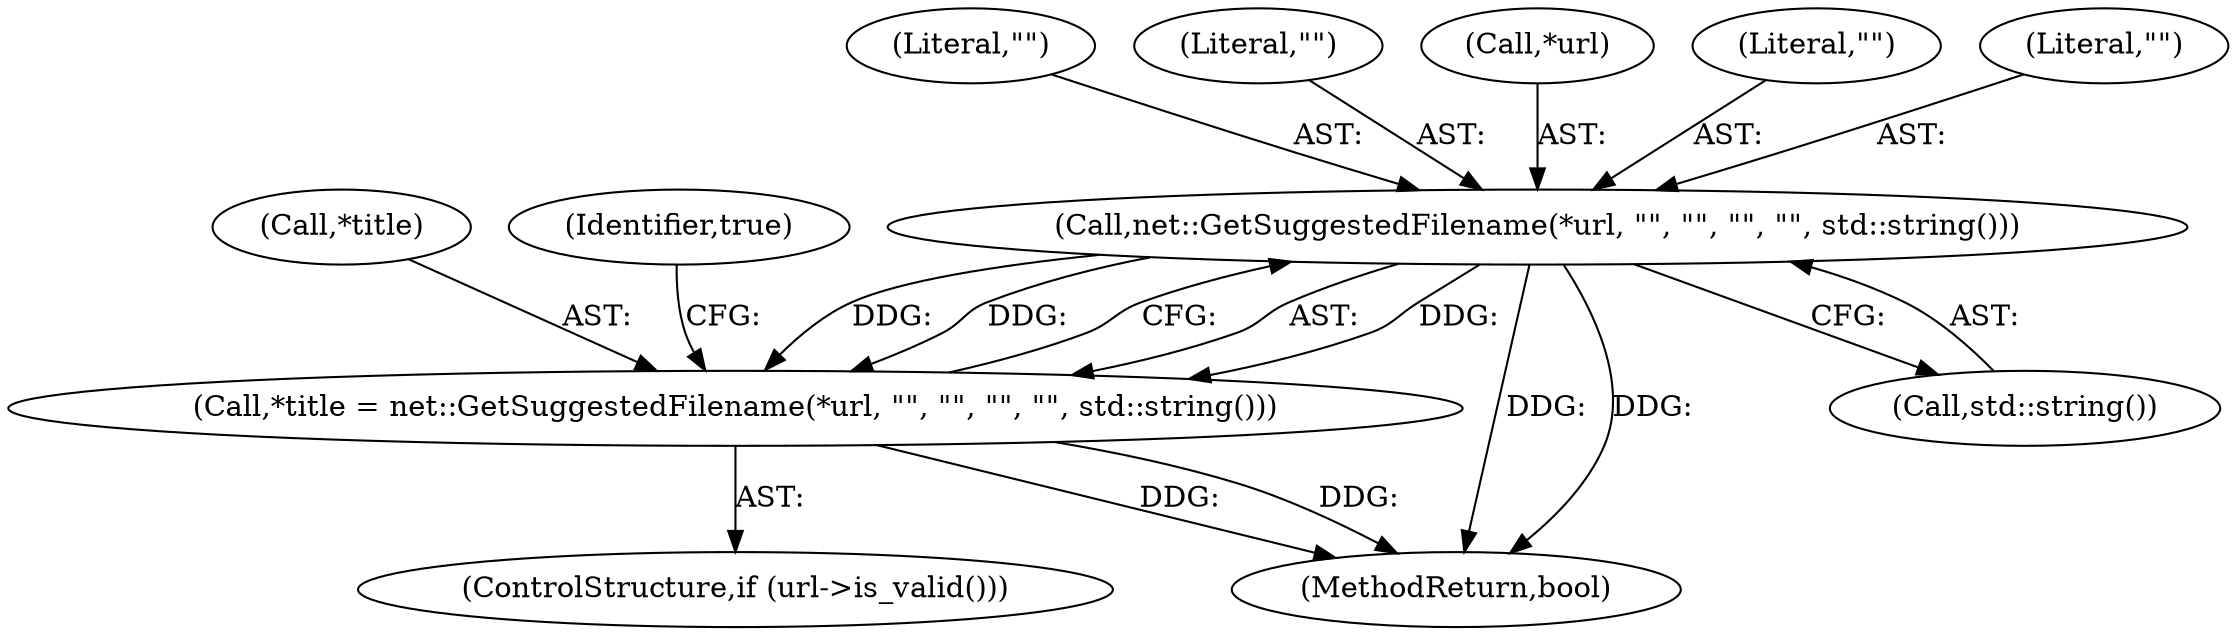 digraph "0_Chrome_e93dc535728da259ec16d1c3cc393f80b25f64ae_17@pointer" {
"1000137" [label="(Call,net::GetSuggestedFilename(*url, \"\", \"\", \"\", \"\", std::string()))"];
"1000134" [label="(Call,*title = net::GetSuggestedFilename(*url, \"\", \"\", \"\", \"\", std::string()))"];
"1000141" [label="(Literal,\"\")"];
"1000135" [label="(Call,*title)"];
"1000142" [label="(Literal,\"\")"];
"1000151" [label="(MethodReturn,bool)"];
"1000148" [label="(Identifier,true)"];
"1000138" [label="(Call,*url)"];
"1000144" [label="(Call,std::string())"];
"1000143" [label="(Literal,\"\")"];
"1000137" [label="(Call,net::GetSuggestedFilename(*url, \"\", \"\", \"\", \"\", std::string()))"];
"1000134" [label="(Call,*title = net::GetSuggestedFilename(*url, \"\", \"\", \"\", \"\", std::string()))"];
"1000140" [label="(Literal,\"\")"];
"1000132" [label="(ControlStructure,if (url->is_valid()))"];
"1000137" -> "1000134"  [label="AST: "];
"1000137" -> "1000144"  [label="CFG: "];
"1000138" -> "1000137"  [label="AST: "];
"1000140" -> "1000137"  [label="AST: "];
"1000141" -> "1000137"  [label="AST: "];
"1000142" -> "1000137"  [label="AST: "];
"1000143" -> "1000137"  [label="AST: "];
"1000144" -> "1000137"  [label="AST: "];
"1000134" -> "1000137"  [label="CFG: "];
"1000137" -> "1000151"  [label="DDG: "];
"1000137" -> "1000151"  [label="DDG: "];
"1000137" -> "1000134"  [label="DDG: "];
"1000137" -> "1000134"  [label="DDG: "];
"1000137" -> "1000134"  [label="DDG: "];
"1000134" -> "1000132"  [label="AST: "];
"1000135" -> "1000134"  [label="AST: "];
"1000148" -> "1000134"  [label="CFG: "];
"1000134" -> "1000151"  [label="DDG: "];
"1000134" -> "1000151"  [label="DDG: "];
}
